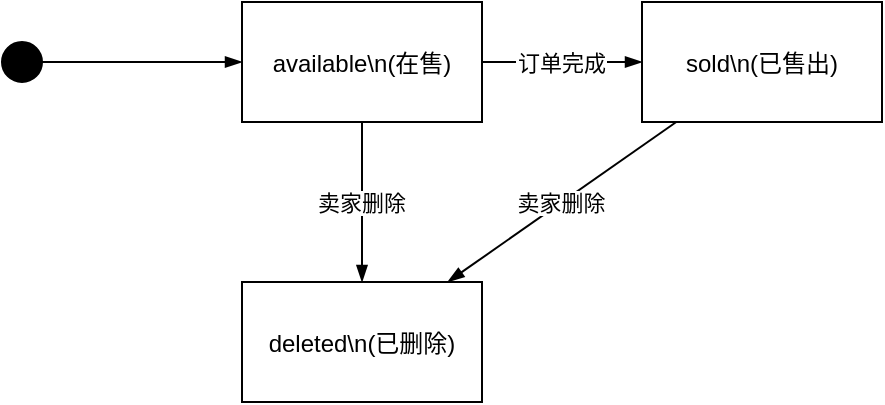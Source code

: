 <mxfile>
  <diagram name="商品状态图">
    <mxGraphModel dx="1000" dy="1000" grid="1" gridSize="10" guides="1" tooltips="1" connect="1" arrows="1" fold="1" page="1" pageScale="1" pageWidth="827" pageHeight="1169">
      <root>
        <mxCell id="0" />
        <mxCell id="1" parent="0" />

        <!-- 初始状态 -->
        <mxCell id="start" style="shape=umlState;verticalLabelPosition=bottom;verticalAlign=top;fillColor=#000000;strokeColor=#000000;shape=ellipse;aspect=fixed;perimeter=ellipsePerimeter" vertex="1" parent="1">
          <mxGeometry x="80" y="80" width="20" height="20" as="geometry" />
        </mxCell>

        <!-- available -->
        <mxCell id="available" value="available\n(在售)" style="shape=umlState;fillColor=#FFFFFF;strokeColor=#000000;" vertex="1" parent="1">
          <mxGeometry x="200" y="60" width="120" height="60" as="geometry" />
        </mxCell>

        <!-- sold -->
        <mxCell id="sold" value="sold\n(已售出)" style="shape=umlState;fillColor=#FFFFFF;strokeColor=#000000;" vertex="1" parent="1">
          <mxGeometry x="400" y="60" width="120" height="60" as="geometry" />
        </mxCell>

        <!-- deleted -->
        <mxCell id="deleted" value="deleted\n(已删除)" style="shape=umlState;fillColor=#FFFFFF;strokeColor=#000000;" vertex="1" parent="1">
          <mxGeometry x="200" y="200" width="120" height="60" as="geometry" />
        </mxCell>

        <!-- 连接: 初始 -> available -->
        <mxCell id="start_to_available" style="endArrow=blockThin;endFill=1;" edge="1" parent="1" source="start" target="available">
          <mxGeometry relative="1" as="geometry" />
        </mxCell>

        <!-- 连接: available -> sold -->
        <mxCell id="available_to_sold" value="订单完成" style="endArrow=blockThin;endFill=1;" edge="1" parent="1" source="available" target="sold">
          <mxGeometry relative="1" as="geometry" />
        </mxCell>

        <!-- 连接: available -> deleted -->
        <mxCell id="available_to_deleted" value="卖家删除" style="endArrow=blockThin;endFill=1;" edge="1" parent="1" source="available" target="deleted">
          <mxGeometry relative="1" as="geometry" />
        </mxCell>

        <!-- 连接: sold -> deleted -->
        <mxCell id="sold_to_deleted" value="卖家删除" style="endArrow=blockThin;endFill=1;" edge="1" parent="1" source="sold" target="deleted">
          <mxGeometry relative="1" as="geometry" />
        </mxCell>

      </root>
    </mxGraphModel>
  </diagram>
</mxfile>

